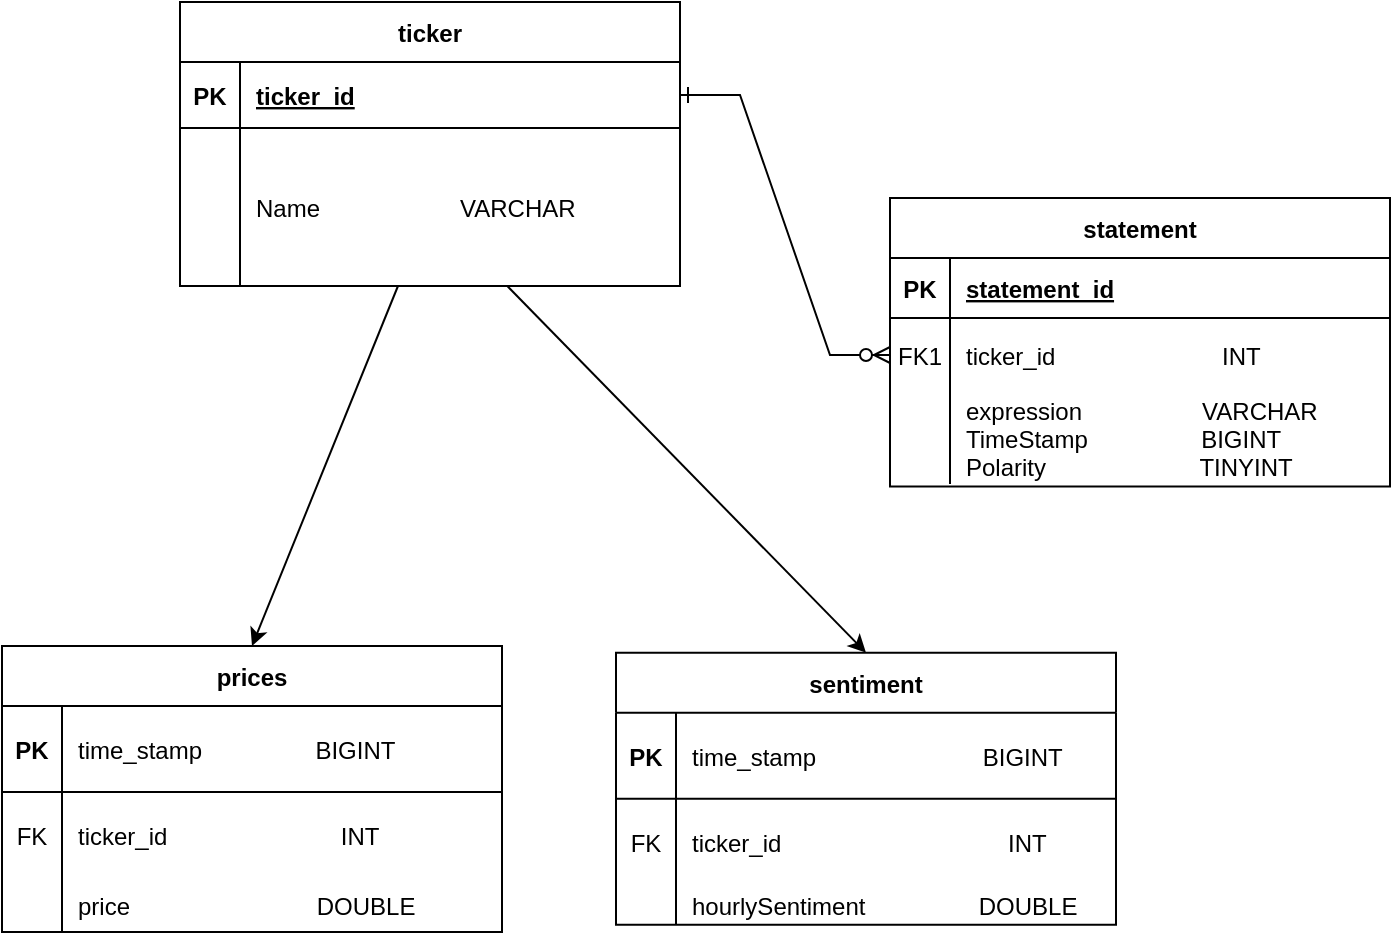 <mxfile>
    <diagram id="NiahCJ6EAsQBf5cnewkv" name="Page-1">
        <mxGraphModel dx="1115" dy="836" grid="0" gridSize="10" guides="1" tooltips="1" connect="1" arrows="1" fold="1" page="0" pageScale="1" pageWidth="850" pageHeight="1100" math="0" shadow="0">
            <root>
                <mxCell id="0"/>
                <mxCell id="1" parent="0"/>
                <mxCell id="whLFaRSz3Np-lKLS9v4o-2" value="" style="edgeStyle=entityRelationEdgeStyle;endArrow=ERzeroToMany;startArrow=ERone;endFill=1;startFill=0;rounded=0;" parent="1" source="whLFaRSz3Np-lKLS9v4o-25" target="whLFaRSz3Np-lKLS9v4o-8" edge="1">
                    <mxGeometry width="100" height="100" relative="1" as="geometry">
                        <mxPoint x="260" y="928" as="sourcePoint"/>
                        <mxPoint x="360" y="828" as="targetPoint"/>
                    </mxGeometry>
                </mxCell>
                <mxCell id="whLFaRSz3Np-lKLS9v4o-4" value="statement" style="shape=table;startSize=30;container=1;collapsible=1;childLayout=tableLayout;fixedRows=1;rowLines=0;fontStyle=1;align=center;resizeLast=1;hachureGap=4;" parent="1" vertex="1">
                    <mxGeometry x="395" y="426" width="250" height="144.25" as="geometry"/>
                </mxCell>
                <mxCell id="whLFaRSz3Np-lKLS9v4o-5" value="" style="shape=partialRectangle;collapsible=0;dropTarget=0;pointerEvents=0;fillColor=none;points=[[0,0.5],[1,0.5]];portConstraint=eastwest;top=0;left=0;right=0;bottom=1;hachureGap=4;" parent="whLFaRSz3Np-lKLS9v4o-4" vertex="1">
                    <mxGeometry y="30" width="250" height="30" as="geometry"/>
                </mxCell>
                <mxCell id="whLFaRSz3Np-lKLS9v4o-6" value="PK" style="shape=partialRectangle;overflow=hidden;connectable=0;fillColor=none;top=0;left=0;bottom=0;right=0;fontStyle=1;hachureGap=4;" parent="whLFaRSz3Np-lKLS9v4o-5" vertex="1">
                    <mxGeometry width="30" height="30" as="geometry">
                        <mxRectangle width="30" height="30" as="alternateBounds"/>
                    </mxGeometry>
                </mxCell>
                <mxCell id="whLFaRSz3Np-lKLS9v4o-7" value="statement_id" style="shape=partialRectangle;overflow=hidden;connectable=0;fillColor=none;top=0;left=0;bottom=0;right=0;align=left;spacingLeft=6;fontStyle=5;hachureGap=4;" parent="whLFaRSz3Np-lKLS9v4o-5" vertex="1">
                    <mxGeometry x="30" width="220" height="30" as="geometry">
                        <mxRectangle width="220" height="30" as="alternateBounds"/>
                    </mxGeometry>
                </mxCell>
                <mxCell id="whLFaRSz3Np-lKLS9v4o-8" value="" style="shape=partialRectangle;collapsible=0;dropTarget=0;pointerEvents=0;fillColor=none;points=[[0,0.5],[1,0.5]];portConstraint=eastwest;top=0;left=0;right=0;bottom=0;hachureGap=4;" parent="whLFaRSz3Np-lKLS9v4o-4" vertex="1">
                    <mxGeometry y="60" width="250" height="37" as="geometry"/>
                </mxCell>
                <mxCell id="whLFaRSz3Np-lKLS9v4o-9" value="FK1" style="shape=partialRectangle;overflow=hidden;connectable=0;fillColor=none;top=0;left=0;bottom=0;right=0;hachureGap=4;" parent="whLFaRSz3Np-lKLS9v4o-8" vertex="1">
                    <mxGeometry width="30" height="37" as="geometry">
                        <mxRectangle width="30" height="37" as="alternateBounds"/>
                    </mxGeometry>
                </mxCell>
                <mxCell id="whLFaRSz3Np-lKLS9v4o-10" value="ticker_id                         INT " style="shape=partialRectangle;overflow=hidden;connectable=0;fillColor=none;top=0;left=0;bottom=0;right=0;align=left;spacingLeft=6;hachureGap=4;" parent="whLFaRSz3Np-lKLS9v4o-8" vertex="1">
                    <mxGeometry x="30" width="220" height="37" as="geometry">
                        <mxRectangle width="220" height="37" as="alternateBounds"/>
                    </mxGeometry>
                </mxCell>
                <mxCell id="whLFaRSz3Np-lKLS9v4o-11" value="" style="shape=partialRectangle;collapsible=0;dropTarget=0;pointerEvents=0;fillColor=none;points=[[0,0.5],[1,0.5]];portConstraint=eastwest;top=0;left=0;right=0;bottom=0;hachureGap=4;" parent="whLFaRSz3Np-lKLS9v4o-4" vertex="1">
                    <mxGeometry y="97" width="250" height="46" as="geometry"/>
                </mxCell>
                <mxCell id="whLFaRSz3Np-lKLS9v4o-12" value="" style="shape=partialRectangle;overflow=hidden;connectable=0;fillColor=none;top=0;left=0;bottom=0;right=0;hachureGap=4;" parent="whLFaRSz3Np-lKLS9v4o-11" vertex="1">
                    <mxGeometry width="30" height="46" as="geometry">
                        <mxRectangle width="30" height="46" as="alternateBounds"/>
                    </mxGeometry>
                </mxCell>
                <mxCell id="whLFaRSz3Np-lKLS9v4o-13" value="expression                  VARCHAR      &#10;TimeStamp                 BIGINT       &#10;Polarity                       TINYINT   " style="shape=partialRectangle;overflow=hidden;connectable=0;fillColor=none;top=0;left=0;bottom=0;right=0;align=left;spacingLeft=6;hachureGap=4;" parent="whLFaRSz3Np-lKLS9v4o-11" vertex="1">
                    <mxGeometry x="30" width="220" height="46" as="geometry">
                        <mxRectangle width="220" height="46" as="alternateBounds"/>
                    </mxGeometry>
                </mxCell>
                <mxCell id="whLFaRSz3Np-lKLS9v4o-24" value="ticker" style="shape=table;startSize=30;container=1;collapsible=1;childLayout=tableLayout;fixedRows=1;rowLines=0;fontStyle=1;align=center;resizeLast=1;hachureGap=4;" parent="1" vertex="1">
                    <mxGeometry x="40" y="328" width="250" height="142" as="geometry"/>
                </mxCell>
                <mxCell id="whLFaRSz3Np-lKLS9v4o-25" value="" style="shape=partialRectangle;collapsible=0;dropTarget=0;pointerEvents=0;fillColor=none;points=[[0,0.5],[1,0.5]];portConstraint=eastwest;top=0;left=0;right=0;bottom=1;hachureGap=4;" parent="whLFaRSz3Np-lKLS9v4o-24" vertex="1">
                    <mxGeometry y="30" width="250" height="33" as="geometry"/>
                </mxCell>
                <mxCell id="whLFaRSz3Np-lKLS9v4o-26" value="PK" style="shape=partialRectangle;overflow=hidden;connectable=0;fillColor=none;top=0;left=0;bottom=0;right=0;fontStyle=1;hachureGap=4;" parent="whLFaRSz3Np-lKLS9v4o-25" vertex="1">
                    <mxGeometry width="30" height="33" as="geometry">
                        <mxRectangle width="30" height="33" as="alternateBounds"/>
                    </mxGeometry>
                </mxCell>
                <mxCell id="whLFaRSz3Np-lKLS9v4o-27" value="ticker_id" style="shape=partialRectangle;overflow=hidden;connectable=0;fillColor=none;top=0;left=0;bottom=0;right=0;align=left;spacingLeft=6;fontStyle=5;hachureGap=4;" parent="whLFaRSz3Np-lKLS9v4o-25" vertex="1">
                    <mxGeometry x="30" width="220" height="33" as="geometry">
                        <mxRectangle width="220" height="33" as="alternateBounds"/>
                    </mxGeometry>
                </mxCell>
                <mxCell id="whLFaRSz3Np-lKLS9v4o-28" value="" style="shape=partialRectangle;collapsible=0;dropTarget=0;pointerEvents=0;fillColor=none;points=[[0,0.5],[1,0.5]];portConstraint=eastwest;top=0;left=0;right=0;bottom=0;hachureGap=4;" parent="whLFaRSz3Np-lKLS9v4o-24" vertex="1">
                    <mxGeometry y="63" width="250" height="79" as="geometry"/>
                </mxCell>
                <mxCell id="whLFaRSz3Np-lKLS9v4o-29" value="" style="shape=partialRectangle;overflow=hidden;connectable=0;fillColor=none;top=0;left=0;bottom=0;right=0;hachureGap=4;" parent="whLFaRSz3Np-lKLS9v4o-28" vertex="1">
                    <mxGeometry width="30" height="79" as="geometry">
                        <mxRectangle width="30" height="79" as="alternateBounds"/>
                    </mxGeometry>
                </mxCell>
                <mxCell id="whLFaRSz3Np-lKLS9v4o-30" value="Name                     VARCHAR" style="shape=partialRectangle;overflow=hidden;connectable=0;fillColor=none;top=0;left=0;bottom=0;right=0;align=left;spacingLeft=6;hachureGap=4;" parent="whLFaRSz3Np-lKLS9v4o-28" vertex="1">
                    <mxGeometry x="30" width="220" height="79" as="geometry">
                        <mxRectangle width="220" height="79" as="alternateBounds"/>
                    </mxGeometry>
                </mxCell>
                <mxCell id="2" value="prices" style="shape=table;startSize=30;container=1;collapsible=1;childLayout=tableLayout;fixedRows=1;rowLines=0;fontStyle=1;align=center;resizeLast=1;hachureGap=4;" vertex="1" parent="1">
                    <mxGeometry x="-49" y="650" width="250" height="143" as="geometry"/>
                </mxCell>
                <mxCell id="3" value="" style="shape=partialRectangle;collapsible=0;dropTarget=0;pointerEvents=0;fillColor=none;points=[[0,0.5],[1,0.5]];portConstraint=eastwest;top=0;left=0;right=0;bottom=1;hachureGap=4;" vertex="1" parent="2">
                    <mxGeometry y="30" width="250" height="43" as="geometry"/>
                </mxCell>
                <mxCell id="4" value="PK" style="shape=partialRectangle;overflow=hidden;connectable=0;fillColor=none;top=0;left=0;bottom=0;right=0;fontStyle=1;hachureGap=4;" vertex="1" parent="3">
                    <mxGeometry width="30" height="43" as="geometry">
                        <mxRectangle width="30" height="43" as="alternateBounds"/>
                    </mxGeometry>
                </mxCell>
                <mxCell id="5" value="time_stamp                 BIGINT" style="shape=partialRectangle;overflow=hidden;connectable=0;fillColor=none;top=0;left=0;bottom=0;right=0;align=left;spacingLeft=6;fontStyle=0;hachureGap=4;" vertex="1" parent="3">
                    <mxGeometry x="30" width="220" height="43" as="geometry">
                        <mxRectangle width="220" height="43" as="alternateBounds"/>
                    </mxGeometry>
                </mxCell>
                <mxCell id="6" value="" style="shape=partialRectangle;collapsible=0;dropTarget=0;pointerEvents=0;fillColor=none;points=[[0,0.5],[1,0.5]];portConstraint=eastwest;top=0;left=0;right=0;bottom=0;hachureGap=4;" vertex="1" parent="2">
                    <mxGeometry y="73" width="250" height="43" as="geometry"/>
                </mxCell>
                <mxCell id="7" value="FK" style="shape=partialRectangle;overflow=hidden;connectable=0;fillColor=none;top=0;left=0;bottom=0;right=0;hachureGap=4;" vertex="1" parent="6">
                    <mxGeometry width="30" height="43" as="geometry">
                        <mxRectangle width="30" height="43" as="alternateBounds"/>
                    </mxGeometry>
                </mxCell>
                <mxCell id="8" value="ticker_id                          INT" style="shape=partialRectangle;overflow=hidden;connectable=0;fillColor=none;top=0;left=0;bottom=0;right=0;align=left;spacingLeft=6;hachureGap=4;fontStyle=0" vertex="1" parent="6">
                    <mxGeometry x="30" width="220" height="43" as="geometry">
                        <mxRectangle width="220" height="43" as="alternateBounds"/>
                    </mxGeometry>
                </mxCell>
                <mxCell id="9" value="" style="shape=partialRectangle;collapsible=0;dropTarget=0;pointerEvents=0;fillColor=none;points=[[0,0.5],[1,0.5]];portConstraint=eastwest;top=0;left=0;right=0;bottom=0;hachureGap=4;" vertex="1" parent="2">
                    <mxGeometry y="116" width="250" height="27" as="geometry"/>
                </mxCell>
                <mxCell id="10" value="" style="shape=partialRectangle;overflow=hidden;connectable=0;fillColor=none;top=0;left=0;bottom=0;right=0;hachureGap=4;" vertex="1" parent="9">
                    <mxGeometry width="30" height="27" as="geometry">
                        <mxRectangle width="30" height="27" as="alternateBounds"/>
                    </mxGeometry>
                </mxCell>
                <mxCell id="11" value="price                            DOUBLE" style="shape=partialRectangle;overflow=hidden;connectable=0;fillColor=none;top=0;left=0;bottom=0;right=0;align=left;spacingLeft=6;hachureGap=4;" vertex="1" parent="9">
                    <mxGeometry x="30" width="220" height="27" as="geometry">
                        <mxRectangle width="220" height="27" as="alternateBounds"/>
                    </mxGeometry>
                </mxCell>
                <mxCell id="12" value="" style="edgeStyle=none;html=1;entryX=0.5;entryY=0;entryDx=0;entryDy=0;" edge="1" parent="1" source="whLFaRSz3Np-lKLS9v4o-28" target="2">
                    <mxGeometry relative="1" as="geometry"/>
                </mxCell>
                <mxCell id="13" value="sentiment" style="shape=table;startSize=30;container=1;collapsible=1;childLayout=tableLayout;fixedRows=1;rowLines=0;fontStyle=1;align=center;resizeLast=1;hachureGap=4;" vertex="1" parent="1">
                    <mxGeometry x="258" y="653.38" width="250" height="136" as="geometry"/>
                </mxCell>
                <mxCell id="14" value="" style="shape=partialRectangle;collapsible=0;dropTarget=0;pointerEvents=0;fillColor=none;points=[[0,0.5],[1,0.5]];portConstraint=eastwest;top=0;left=0;right=0;bottom=1;hachureGap=4;" vertex="1" parent="13">
                    <mxGeometry y="30" width="250" height="43" as="geometry"/>
                </mxCell>
                <mxCell id="15" value="PK" style="shape=partialRectangle;overflow=hidden;connectable=0;fillColor=none;top=0;left=0;bottom=0;right=0;fontStyle=1;hachureGap=4;" vertex="1" parent="14">
                    <mxGeometry width="30" height="43" as="geometry">
                        <mxRectangle width="30" height="43" as="alternateBounds"/>
                    </mxGeometry>
                </mxCell>
                <mxCell id="16" value="time_stamp                         BIGINT" style="shape=partialRectangle;overflow=hidden;connectable=0;fillColor=none;top=0;left=0;bottom=0;right=0;align=left;spacingLeft=6;fontStyle=0;hachureGap=4;" vertex="1" parent="14">
                    <mxGeometry x="30" width="220" height="43" as="geometry">
                        <mxRectangle width="220" height="43" as="alternateBounds"/>
                    </mxGeometry>
                </mxCell>
                <mxCell id="17" value="" style="shape=partialRectangle;collapsible=0;dropTarget=0;pointerEvents=0;fillColor=none;points=[[0,0.5],[1,0.5]];portConstraint=eastwest;top=0;left=0;right=0;bottom=0;hachureGap=4;" vertex="1" parent="13">
                    <mxGeometry y="73" width="250" height="43" as="geometry"/>
                </mxCell>
                <mxCell id="18" value="FK" style="shape=partialRectangle;overflow=hidden;connectable=0;fillColor=none;top=0;left=0;bottom=0;right=0;hachureGap=4;" vertex="1" parent="17">
                    <mxGeometry width="30" height="43" as="geometry">
                        <mxRectangle width="30" height="43" as="alternateBounds"/>
                    </mxGeometry>
                </mxCell>
                <mxCell id="19" value="ticker_id                                  INT" style="shape=partialRectangle;overflow=hidden;connectable=0;fillColor=none;top=0;left=0;bottom=0;right=0;align=left;spacingLeft=6;hachureGap=4;" vertex="1" parent="17">
                    <mxGeometry x="30" width="220" height="43" as="geometry">
                        <mxRectangle width="220" height="43" as="alternateBounds"/>
                    </mxGeometry>
                </mxCell>
                <mxCell id="20" value="" style="shape=partialRectangle;collapsible=0;dropTarget=0;pointerEvents=0;fillColor=none;points=[[0,0.5],[1,0.5]];portConstraint=eastwest;top=0;left=0;right=0;bottom=0;hachureGap=4;" vertex="1" parent="13">
                    <mxGeometry y="116" width="250" height="20" as="geometry"/>
                </mxCell>
                <mxCell id="21" value="" style="shape=partialRectangle;overflow=hidden;connectable=0;fillColor=none;top=0;left=0;bottom=0;right=0;hachureGap=4;" vertex="1" parent="20">
                    <mxGeometry width="30" height="20" as="geometry">
                        <mxRectangle width="30" height="20" as="alternateBounds"/>
                    </mxGeometry>
                </mxCell>
                <mxCell id="22" value="hourlySentiment                 DOUBLE" style="shape=partialRectangle;overflow=hidden;connectable=0;fillColor=none;top=0;left=0;bottom=0;right=0;align=left;spacingLeft=6;hachureGap=4;" vertex="1" parent="20">
                    <mxGeometry x="30" width="220" height="20" as="geometry">
                        <mxRectangle width="220" height="20" as="alternateBounds"/>
                    </mxGeometry>
                </mxCell>
                <mxCell id="24" value="" style="edgeStyle=none;html=1;entryX=0.5;entryY=0;entryDx=0;entryDy=0;" edge="1" parent="1" source="whLFaRSz3Np-lKLS9v4o-28" target="13">
                    <mxGeometry relative="1" as="geometry"/>
                </mxCell>
            </root>
        </mxGraphModel>
    </diagram>
</mxfile>